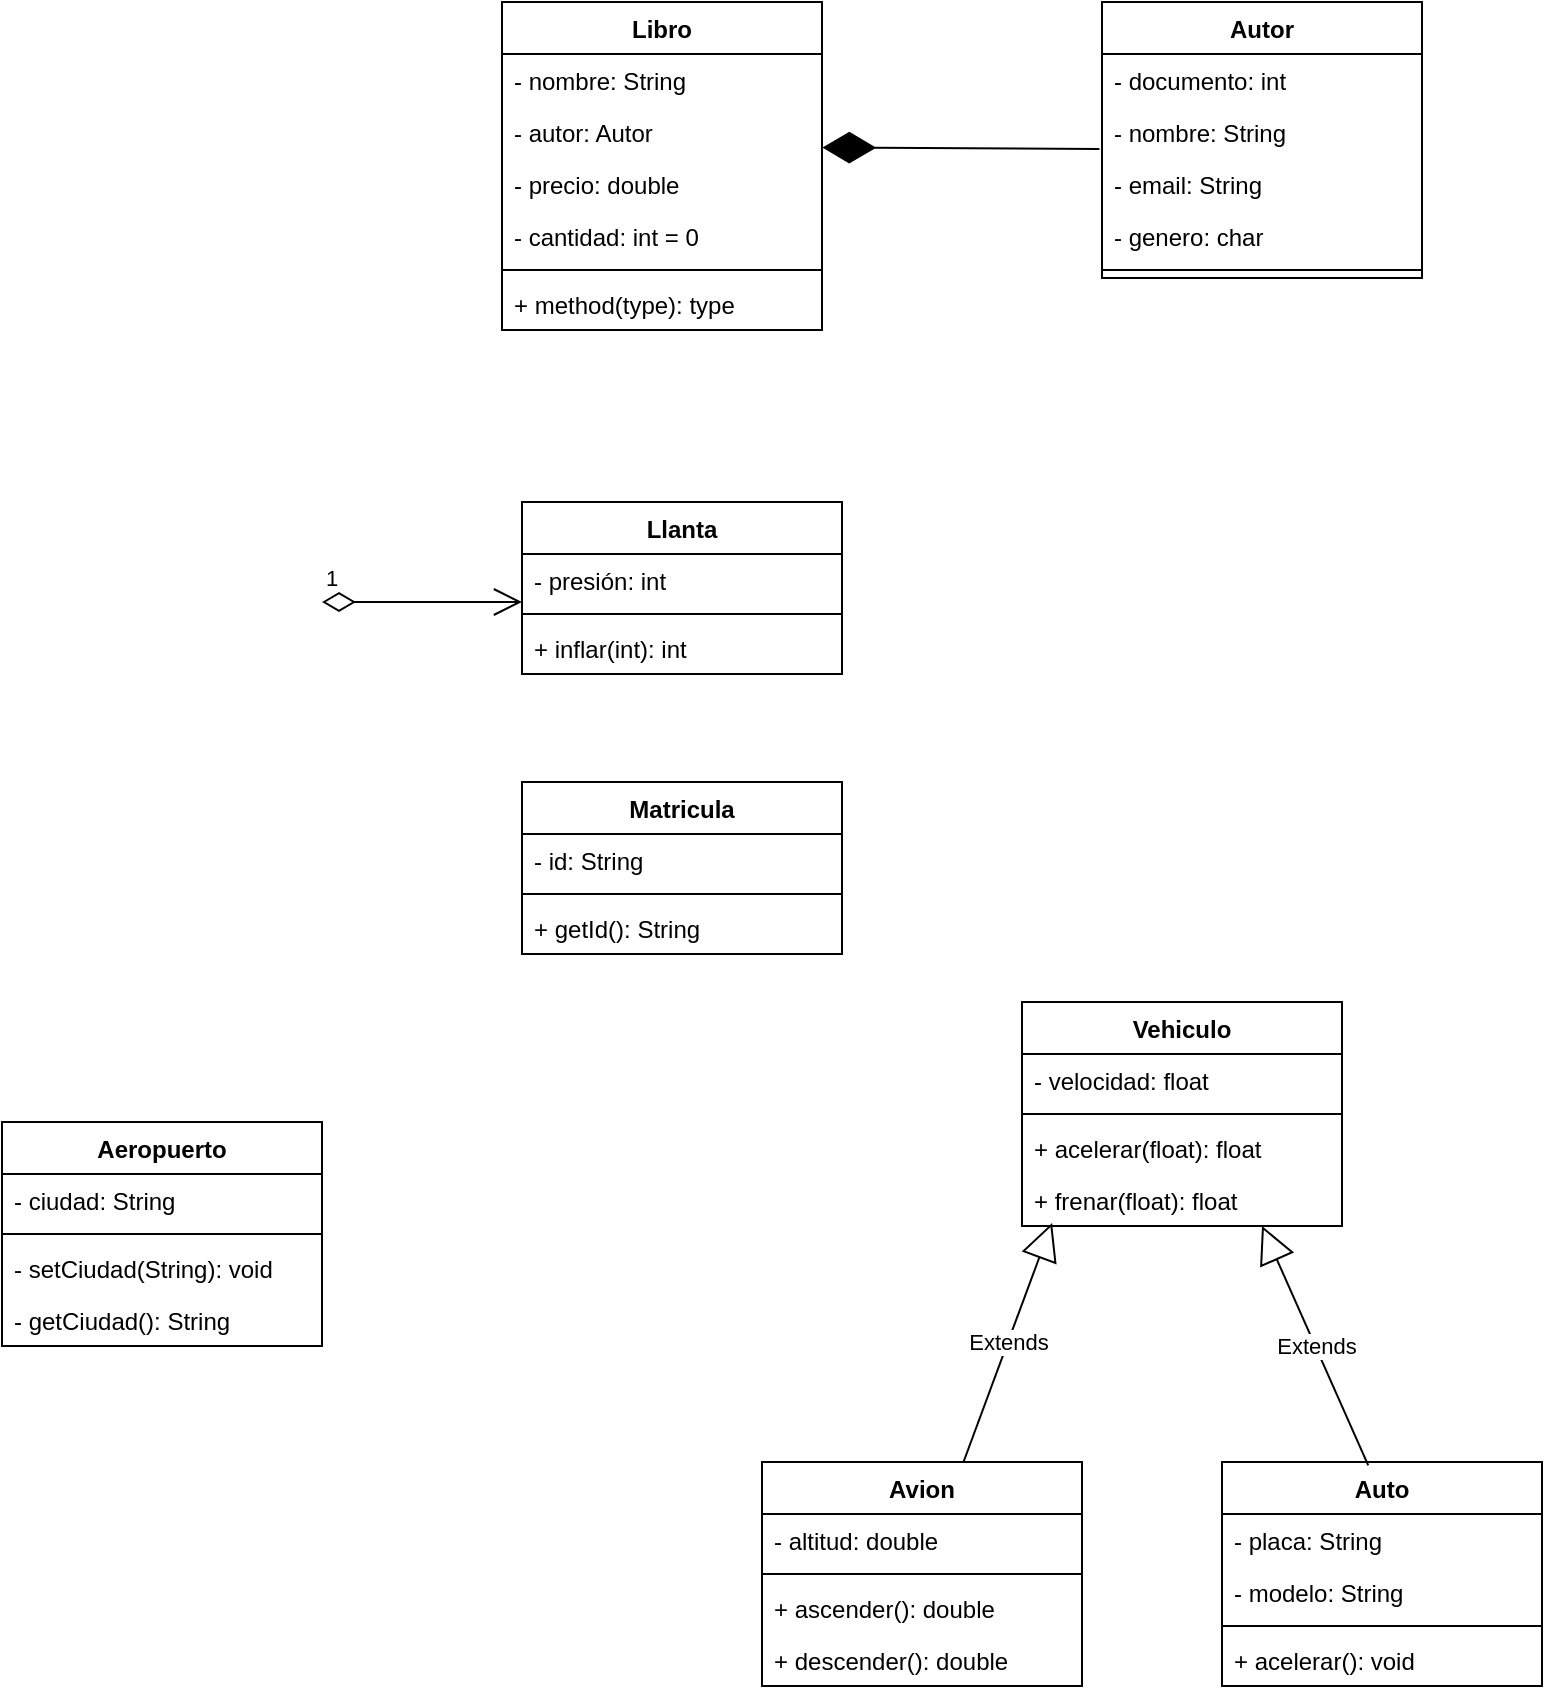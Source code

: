 <mxfile version="20.0.3" type="device"><diagram id="Rcj8L3BygaLgeJ9gzMtX" name="Page-1"><mxGraphModel dx="1005" dy="528" grid="1" gridSize="10" guides="1" tooltips="1" connect="1" arrows="1" fold="1" page="1" pageScale="1" pageWidth="827" pageHeight="1169" math="0" shadow="0"><root><mxCell id="0"/><mxCell id="1" parent="0"/><mxCell id="eZljUJKFt3uk0afryiW2-1" value="Autor" style="swimlane;fontStyle=1;align=center;verticalAlign=top;childLayout=stackLayout;horizontal=1;startSize=26;horizontalStack=0;resizeParent=1;resizeParentMax=0;resizeLast=0;collapsible=1;marginBottom=0;" vertex="1" parent="1"><mxGeometry x="560" y="60" width="160" height="138" as="geometry"/></mxCell><mxCell id="eZljUJKFt3uk0afryiW2-2" value="- documento: int" style="text;strokeColor=none;fillColor=none;align=left;verticalAlign=top;spacingLeft=4;spacingRight=4;overflow=hidden;rotatable=0;points=[[0,0.5],[1,0.5]];portConstraint=eastwest;" vertex="1" parent="eZljUJKFt3uk0afryiW2-1"><mxGeometry y="26" width="160" height="26" as="geometry"/></mxCell><mxCell id="eZljUJKFt3uk0afryiW2-5" value="- nombre: String" style="text;strokeColor=none;fillColor=none;align=left;verticalAlign=top;spacingLeft=4;spacingRight=4;overflow=hidden;rotatable=0;points=[[0,0.5],[1,0.5]];portConstraint=eastwest;" vertex="1" parent="eZljUJKFt3uk0afryiW2-1"><mxGeometry y="52" width="160" height="26" as="geometry"/></mxCell><mxCell id="eZljUJKFt3uk0afryiW2-6" value="- email: String" style="text;strokeColor=none;fillColor=none;align=left;verticalAlign=top;spacingLeft=4;spacingRight=4;overflow=hidden;rotatable=0;points=[[0,0.5],[1,0.5]];portConstraint=eastwest;" vertex="1" parent="eZljUJKFt3uk0afryiW2-1"><mxGeometry y="78" width="160" height="26" as="geometry"/></mxCell><mxCell id="eZljUJKFt3uk0afryiW2-7" value="- genero: char" style="text;strokeColor=none;fillColor=none;align=left;verticalAlign=top;spacingLeft=4;spacingRight=4;overflow=hidden;rotatable=0;points=[[0,0.5],[1,0.5]];portConstraint=eastwest;" vertex="1" parent="eZljUJKFt3uk0afryiW2-1"><mxGeometry y="104" width="160" height="26" as="geometry"/></mxCell><mxCell id="eZljUJKFt3uk0afryiW2-3" value="" style="line;strokeWidth=1;fillColor=none;align=left;verticalAlign=middle;spacingTop=-1;spacingLeft=3;spacingRight=3;rotatable=0;labelPosition=right;points=[];portConstraint=eastwest;" vertex="1" parent="eZljUJKFt3uk0afryiW2-1"><mxGeometry y="130" width="160" height="8" as="geometry"/></mxCell><mxCell id="eZljUJKFt3uk0afryiW2-12" value="Auto" style="swimlane;fontStyle=1;align=center;verticalAlign=top;childLayout=stackLayout;horizontal=1;startSize=26;horizontalStack=0;resizeParent=1;resizeParentMax=0;resizeLast=0;collapsible=1;marginBottom=0;" vertex="1" parent="1"><mxGeometry x="620" y="790" width="160" height="112" as="geometry"/></mxCell><mxCell id="eZljUJKFt3uk0afryiW2-13" value="- placa: String" style="text;strokeColor=none;fillColor=none;align=left;verticalAlign=top;spacingLeft=4;spacingRight=4;overflow=hidden;rotatable=0;points=[[0,0.5],[1,0.5]];portConstraint=eastwest;" vertex="1" parent="eZljUJKFt3uk0afryiW2-12"><mxGeometry y="26" width="160" height="26" as="geometry"/></mxCell><mxCell id="eZljUJKFt3uk0afryiW2-16" value="- modelo: String" style="text;strokeColor=none;fillColor=none;align=left;verticalAlign=top;spacingLeft=4;spacingRight=4;overflow=hidden;rotatable=0;points=[[0,0.5],[1,0.5]];portConstraint=eastwest;" vertex="1" parent="eZljUJKFt3uk0afryiW2-12"><mxGeometry y="52" width="160" height="26" as="geometry"/></mxCell><mxCell id="eZljUJKFt3uk0afryiW2-14" value="" style="line;strokeWidth=1;fillColor=none;align=left;verticalAlign=middle;spacingTop=-1;spacingLeft=3;spacingRight=3;rotatable=0;labelPosition=right;points=[];portConstraint=eastwest;" vertex="1" parent="eZljUJKFt3uk0afryiW2-12"><mxGeometry y="78" width="160" height="8" as="geometry"/></mxCell><mxCell id="eZljUJKFt3uk0afryiW2-15" value="+ acelerar(): void" style="text;strokeColor=none;fillColor=none;align=left;verticalAlign=top;spacingLeft=4;spacingRight=4;overflow=hidden;rotatable=0;points=[[0,0.5],[1,0.5]];portConstraint=eastwest;" vertex="1" parent="eZljUJKFt3uk0afryiW2-12"><mxGeometry y="86" width="160" height="26" as="geometry"/></mxCell><mxCell id="eZljUJKFt3uk0afryiW2-17" value="Aeropuerto" style="swimlane;fontStyle=1;align=center;verticalAlign=top;childLayout=stackLayout;horizontal=1;startSize=26;horizontalStack=0;resizeParent=1;resizeParentMax=0;resizeLast=0;collapsible=1;marginBottom=0;" vertex="1" parent="1"><mxGeometry x="10" y="620" width="160" height="112" as="geometry"/></mxCell><mxCell id="eZljUJKFt3uk0afryiW2-18" value="- ciudad: String" style="text;strokeColor=none;fillColor=none;align=left;verticalAlign=top;spacingLeft=4;spacingRight=4;overflow=hidden;rotatable=0;points=[[0,0.5],[1,0.5]];portConstraint=eastwest;" vertex="1" parent="eZljUJKFt3uk0afryiW2-17"><mxGeometry y="26" width="160" height="26" as="geometry"/></mxCell><mxCell id="eZljUJKFt3uk0afryiW2-19" value="" style="line;strokeWidth=1;fillColor=none;align=left;verticalAlign=middle;spacingTop=-1;spacingLeft=3;spacingRight=3;rotatable=0;labelPosition=right;points=[];portConstraint=eastwest;" vertex="1" parent="eZljUJKFt3uk0afryiW2-17"><mxGeometry y="52" width="160" height="8" as="geometry"/></mxCell><mxCell id="eZljUJKFt3uk0afryiW2-20" value="- setCiudad(String): void" style="text;strokeColor=none;fillColor=none;align=left;verticalAlign=top;spacingLeft=4;spacingRight=4;overflow=hidden;rotatable=0;points=[[0,0.5],[1,0.5]];portConstraint=eastwest;" vertex="1" parent="eZljUJKFt3uk0afryiW2-17"><mxGeometry y="60" width="160" height="26" as="geometry"/></mxCell><mxCell id="eZljUJKFt3uk0afryiW2-22" value="- getCiudad(): String" style="text;strokeColor=none;fillColor=none;align=left;verticalAlign=top;spacingLeft=4;spacingRight=4;overflow=hidden;rotatable=0;points=[[0,0.5],[1,0.5]];portConstraint=eastwest;" vertex="1" parent="eZljUJKFt3uk0afryiW2-17"><mxGeometry y="86" width="160" height="26" as="geometry"/></mxCell><mxCell id="eZljUJKFt3uk0afryiW2-23" value="Avion" style="swimlane;fontStyle=1;align=center;verticalAlign=top;childLayout=stackLayout;horizontal=1;startSize=26;horizontalStack=0;resizeParent=1;resizeParentMax=0;resizeLast=0;collapsible=1;marginBottom=0;" vertex="1" parent="1"><mxGeometry x="390" y="790" width="160" height="112" as="geometry"/></mxCell><mxCell id="eZljUJKFt3uk0afryiW2-24" value="- altitud: double" style="text;strokeColor=none;fillColor=none;align=left;verticalAlign=top;spacingLeft=4;spacingRight=4;overflow=hidden;rotatable=0;points=[[0,0.5],[1,0.5]];portConstraint=eastwest;" vertex="1" parent="eZljUJKFt3uk0afryiW2-23"><mxGeometry y="26" width="160" height="26" as="geometry"/></mxCell><mxCell id="eZljUJKFt3uk0afryiW2-25" value="" style="line;strokeWidth=1;fillColor=none;align=left;verticalAlign=middle;spacingTop=-1;spacingLeft=3;spacingRight=3;rotatable=0;labelPosition=right;points=[];portConstraint=eastwest;" vertex="1" parent="eZljUJKFt3uk0afryiW2-23"><mxGeometry y="52" width="160" height="8" as="geometry"/></mxCell><mxCell id="eZljUJKFt3uk0afryiW2-26" value="+ ascender(): double" style="text;strokeColor=none;fillColor=none;align=left;verticalAlign=top;spacingLeft=4;spacingRight=4;overflow=hidden;rotatable=0;points=[[0,0.5],[1,0.5]];portConstraint=eastwest;" vertex="1" parent="eZljUJKFt3uk0afryiW2-23"><mxGeometry y="60" width="160" height="26" as="geometry"/></mxCell><mxCell id="eZljUJKFt3uk0afryiW2-27" value="+ descender(): double" style="text;strokeColor=none;fillColor=none;align=left;verticalAlign=top;spacingLeft=4;spacingRight=4;overflow=hidden;rotatable=0;points=[[0,0.5],[1,0.5]];portConstraint=eastwest;" vertex="1" parent="eZljUJKFt3uk0afryiW2-23"><mxGeometry y="86" width="160" height="26" as="geometry"/></mxCell><mxCell id="eZljUJKFt3uk0afryiW2-29" value="Llanta" style="swimlane;fontStyle=1;align=center;verticalAlign=top;childLayout=stackLayout;horizontal=1;startSize=26;horizontalStack=0;resizeParent=1;resizeParentMax=0;resizeLast=0;collapsible=1;marginBottom=0;" vertex="1" parent="1"><mxGeometry x="270" y="310" width="160" height="86" as="geometry"/></mxCell><mxCell id="eZljUJKFt3uk0afryiW2-30" value="- presión: int" style="text;strokeColor=none;fillColor=none;align=left;verticalAlign=top;spacingLeft=4;spacingRight=4;overflow=hidden;rotatable=0;points=[[0,0.5],[1,0.5]];portConstraint=eastwest;" vertex="1" parent="eZljUJKFt3uk0afryiW2-29"><mxGeometry y="26" width="160" height="26" as="geometry"/></mxCell><mxCell id="eZljUJKFt3uk0afryiW2-31" value="" style="line;strokeWidth=1;fillColor=none;align=left;verticalAlign=middle;spacingTop=-1;spacingLeft=3;spacingRight=3;rotatable=0;labelPosition=right;points=[];portConstraint=eastwest;" vertex="1" parent="eZljUJKFt3uk0afryiW2-29"><mxGeometry y="52" width="160" height="8" as="geometry"/></mxCell><mxCell id="eZljUJKFt3uk0afryiW2-32" value="+ inflar(int): int" style="text;strokeColor=none;fillColor=none;align=left;verticalAlign=top;spacingLeft=4;spacingRight=4;overflow=hidden;rotatable=0;points=[[0,0.5],[1,0.5]];portConstraint=eastwest;" vertex="1" parent="eZljUJKFt3uk0afryiW2-29"><mxGeometry y="60" width="160" height="26" as="geometry"/></mxCell><mxCell id="eZljUJKFt3uk0afryiW2-33" value="1" style="endArrow=open;html=1;endSize=12;startArrow=diamondThin;startSize=14;startFill=0;edgeStyle=orthogonalEdgeStyle;align=left;verticalAlign=bottom;rounded=0;" edge="1" parent="1"><mxGeometry x="-1" y="3" relative="1" as="geometry"><mxPoint x="170" y="360" as="sourcePoint"/><mxPoint x="270" y="360" as="targetPoint"/></mxGeometry></mxCell><mxCell id="eZljUJKFt3uk0afryiW2-34" value="Matricula" style="swimlane;fontStyle=1;align=center;verticalAlign=top;childLayout=stackLayout;horizontal=1;startSize=26;horizontalStack=0;resizeParent=1;resizeParentMax=0;resizeLast=0;collapsible=1;marginBottom=0;" vertex="1" parent="1"><mxGeometry x="270" y="450" width="160" height="86" as="geometry"/></mxCell><mxCell id="eZljUJKFt3uk0afryiW2-35" value="- id: String" style="text;strokeColor=none;fillColor=none;align=left;verticalAlign=top;spacingLeft=4;spacingRight=4;overflow=hidden;rotatable=0;points=[[0,0.5],[1,0.5]];portConstraint=eastwest;" vertex="1" parent="eZljUJKFt3uk0afryiW2-34"><mxGeometry y="26" width="160" height="26" as="geometry"/></mxCell><mxCell id="eZljUJKFt3uk0afryiW2-36" value="" style="line;strokeWidth=1;fillColor=none;align=left;verticalAlign=middle;spacingTop=-1;spacingLeft=3;spacingRight=3;rotatable=0;labelPosition=right;points=[];portConstraint=eastwest;" vertex="1" parent="eZljUJKFt3uk0afryiW2-34"><mxGeometry y="52" width="160" height="8" as="geometry"/></mxCell><mxCell id="eZljUJKFt3uk0afryiW2-37" value="+ getId(): String" style="text;strokeColor=none;fillColor=none;align=left;verticalAlign=top;spacingLeft=4;spacingRight=4;overflow=hidden;rotatable=0;points=[[0,0.5],[1,0.5]];portConstraint=eastwest;" vertex="1" parent="eZljUJKFt3uk0afryiW2-34"><mxGeometry y="60" width="160" height="26" as="geometry"/></mxCell><mxCell id="eZljUJKFt3uk0afryiW2-39" value="Vehiculo" style="swimlane;fontStyle=1;align=center;verticalAlign=top;childLayout=stackLayout;horizontal=1;startSize=26;horizontalStack=0;resizeParent=1;resizeParentMax=0;resizeLast=0;collapsible=1;marginBottom=0;" vertex="1" parent="1"><mxGeometry x="520" y="560" width="160" height="112" as="geometry"/></mxCell><mxCell id="eZljUJKFt3uk0afryiW2-40" value="- velocidad: float" style="text;strokeColor=none;fillColor=none;align=left;verticalAlign=top;spacingLeft=4;spacingRight=4;overflow=hidden;rotatable=0;points=[[0,0.5],[1,0.5]];portConstraint=eastwest;" vertex="1" parent="eZljUJKFt3uk0afryiW2-39"><mxGeometry y="26" width="160" height="26" as="geometry"/></mxCell><mxCell id="eZljUJKFt3uk0afryiW2-41" value="" style="line;strokeWidth=1;fillColor=none;align=left;verticalAlign=middle;spacingTop=-1;spacingLeft=3;spacingRight=3;rotatable=0;labelPosition=right;points=[];portConstraint=eastwest;" vertex="1" parent="eZljUJKFt3uk0afryiW2-39"><mxGeometry y="52" width="160" height="8" as="geometry"/></mxCell><mxCell id="eZljUJKFt3uk0afryiW2-42" value="+ acelerar(float): float" style="text;strokeColor=none;fillColor=none;align=left;verticalAlign=top;spacingLeft=4;spacingRight=4;overflow=hidden;rotatable=0;points=[[0,0.5],[1,0.5]];portConstraint=eastwest;" vertex="1" parent="eZljUJKFt3uk0afryiW2-39"><mxGeometry y="60" width="160" height="26" as="geometry"/></mxCell><mxCell id="eZljUJKFt3uk0afryiW2-43" value="+ frenar(float): float" style="text;strokeColor=none;fillColor=none;align=left;verticalAlign=top;spacingLeft=4;spacingRight=4;overflow=hidden;rotatable=0;points=[[0,0.5],[1,0.5]];portConstraint=eastwest;" vertex="1" parent="eZljUJKFt3uk0afryiW2-39"><mxGeometry y="86" width="160" height="26" as="geometry"/></mxCell><mxCell id="eZljUJKFt3uk0afryiW2-44" value="Extends" style="endArrow=block;endSize=16;endFill=0;html=1;rounded=0;entryX=0.094;entryY=0.943;entryDx=0;entryDy=0;entryPerimeter=0;" edge="1" parent="1" source="eZljUJKFt3uk0afryiW2-23" target="eZljUJKFt3uk0afryiW2-43"><mxGeometry width="160" relative="1" as="geometry"><mxPoint x="250" y="630" as="sourcePoint"/><mxPoint x="410" y="630" as="targetPoint"/></mxGeometry></mxCell><mxCell id="eZljUJKFt3uk0afryiW2-45" value="Extends" style="endArrow=block;endSize=16;endFill=0;html=1;rounded=0;entryX=0.75;entryY=1;entryDx=0;entryDy=0;exitX=0.457;exitY=0.015;exitDx=0;exitDy=0;exitPerimeter=0;" edge="1" parent="1" source="eZljUJKFt3uk0afryiW2-12" target="eZljUJKFt3uk0afryiW2-39"><mxGeometry width="160" relative="1" as="geometry"><mxPoint x="240" y="630" as="sourcePoint"/><mxPoint x="400" y="630" as="targetPoint"/></mxGeometry></mxCell><mxCell id="eZljUJKFt3uk0afryiW2-46" value="Libro" style="swimlane;fontStyle=1;align=center;verticalAlign=top;childLayout=stackLayout;horizontal=1;startSize=26;horizontalStack=0;resizeParent=1;resizeParentMax=0;resizeLast=0;collapsible=1;marginBottom=0;" vertex="1" parent="1"><mxGeometry x="260" y="60" width="160" height="164" as="geometry"/></mxCell><mxCell id="eZljUJKFt3uk0afryiW2-47" value="- nombre: String" style="text;strokeColor=none;fillColor=none;align=left;verticalAlign=top;spacingLeft=4;spacingRight=4;overflow=hidden;rotatable=0;points=[[0,0.5],[1,0.5]];portConstraint=eastwest;" vertex="1" parent="eZljUJKFt3uk0afryiW2-46"><mxGeometry y="26" width="160" height="26" as="geometry"/></mxCell><mxCell id="eZljUJKFt3uk0afryiW2-50" value="- autor: Autor" style="text;strokeColor=none;fillColor=none;align=left;verticalAlign=top;spacingLeft=4;spacingRight=4;overflow=hidden;rotatable=0;points=[[0,0.5],[1,0.5]];portConstraint=eastwest;" vertex="1" parent="eZljUJKFt3uk0afryiW2-46"><mxGeometry y="52" width="160" height="26" as="geometry"/></mxCell><mxCell id="eZljUJKFt3uk0afryiW2-51" value="- precio: double" style="text;strokeColor=none;fillColor=none;align=left;verticalAlign=top;spacingLeft=4;spacingRight=4;overflow=hidden;rotatable=0;points=[[0,0.5],[1,0.5]];portConstraint=eastwest;" vertex="1" parent="eZljUJKFt3uk0afryiW2-46"><mxGeometry y="78" width="160" height="26" as="geometry"/></mxCell><mxCell id="eZljUJKFt3uk0afryiW2-52" value="- cantidad: int = 0" style="text;strokeColor=none;fillColor=none;align=left;verticalAlign=top;spacingLeft=4;spacingRight=4;overflow=hidden;rotatable=0;points=[[0,0.5],[1,0.5]];portConstraint=eastwest;" vertex="1" parent="eZljUJKFt3uk0afryiW2-46"><mxGeometry y="104" width="160" height="26" as="geometry"/></mxCell><mxCell id="eZljUJKFt3uk0afryiW2-48" value="" style="line;strokeWidth=1;fillColor=none;align=left;verticalAlign=middle;spacingTop=-1;spacingLeft=3;spacingRight=3;rotatable=0;labelPosition=right;points=[];portConstraint=eastwest;" vertex="1" parent="eZljUJKFt3uk0afryiW2-46"><mxGeometry y="130" width="160" height="8" as="geometry"/></mxCell><mxCell id="eZljUJKFt3uk0afryiW2-49" value="+ method(type): type" style="text;strokeColor=none;fillColor=none;align=left;verticalAlign=top;spacingLeft=4;spacingRight=4;overflow=hidden;rotatable=0;points=[[0,0.5],[1,0.5]];portConstraint=eastwest;" vertex="1" parent="eZljUJKFt3uk0afryiW2-46"><mxGeometry y="138" width="160" height="26" as="geometry"/></mxCell><mxCell id="eZljUJKFt3uk0afryiW2-54" value="" style="endArrow=diamondThin;endFill=1;endSize=24;html=1;rounded=0;exitX=-0.008;exitY=0.826;exitDx=0;exitDy=0;exitPerimeter=0;entryX=1.001;entryY=0.798;entryDx=0;entryDy=0;entryPerimeter=0;" edge="1" parent="1" source="eZljUJKFt3uk0afryiW2-5" target="eZljUJKFt3uk0afryiW2-50"><mxGeometry width="160" relative="1" as="geometry"><mxPoint x="350" y="110" as="sourcePoint"/><mxPoint x="510" y="110" as="targetPoint"/></mxGeometry></mxCell></root></mxGraphModel></diagram></mxfile>